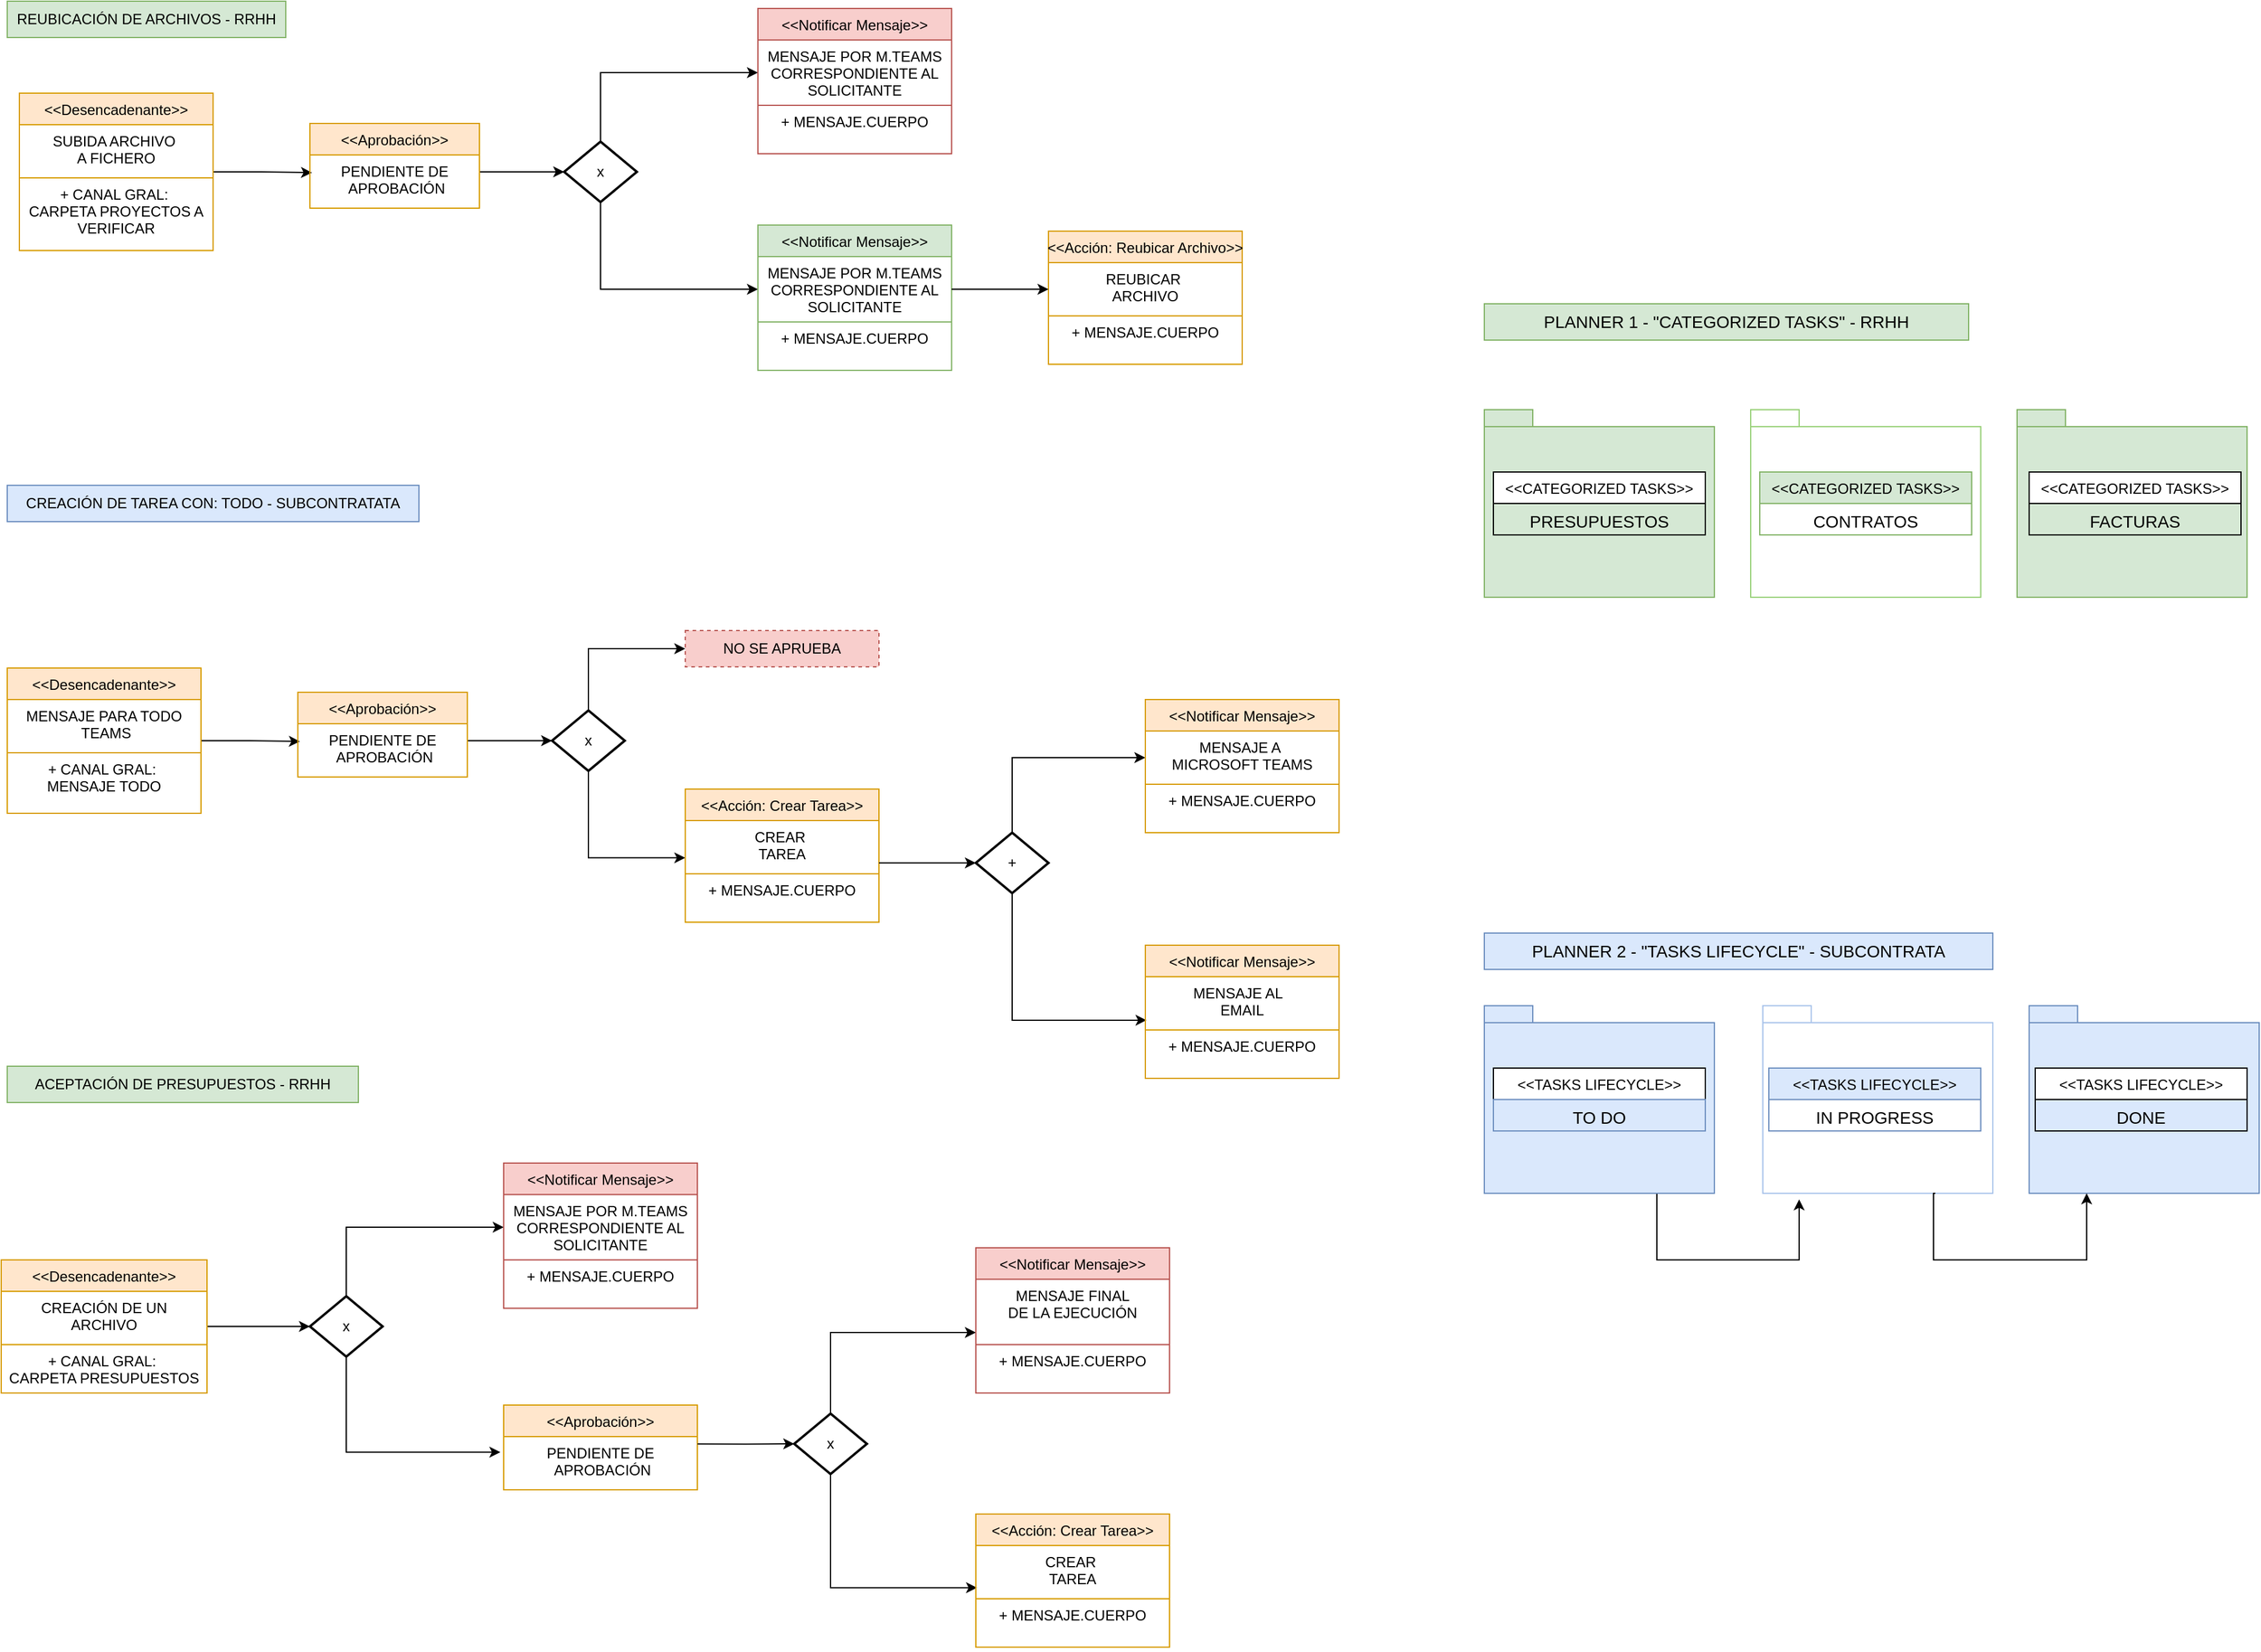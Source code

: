 <mxfile version="15.9.4" type="device"><diagram id="XXSmaJyuxLo4tn8EMeCE" name="Page-1"><mxGraphModel dx="1483" dy="770" grid="1" gridSize="10" guides="1" tooltips="1" connect="1" arrows="1" fold="1" page="1" pageScale="1" pageWidth="827" pageHeight="1169" math="0" shadow="0"><root><mxCell id="0"/><mxCell id="1" parent="0"/><mxCell id="rb85PrUYykE3PVggXpJS-1" value="REUBICACIÓN DE ARCHIVOS - RRHH" style="text;html=1;strokeColor=#82b366;fillColor=#d5e8d4;align=center;verticalAlign=middle;whiteSpace=wrap;rounded=0;" vertex="1" parent="1"><mxGeometry x="80" y="40" width="230" height="30" as="geometry"/></mxCell><mxCell id="rb85PrUYykE3PVggXpJS-3" value="ACEPTACIÓN DE PRESUPUESTOS - RRHH" style="text;html=1;strokeColor=#82b366;fillColor=#d5e8d4;align=center;verticalAlign=middle;whiteSpace=wrap;rounded=0;" vertex="1" parent="1"><mxGeometry x="80" y="920" width="290" height="30" as="geometry"/></mxCell><mxCell id="rb85PrUYykE3PVggXpJS-4" value="CREACIÓN DE TAREA CON: TODO - SUBCONTRATATA" style="text;html=1;strokeColor=#6c8ebf;fillColor=#dae8fc;align=center;verticalAlign=middle;whiteSpace=wrap;rounded=0;" vertex="1" parent="1"><mxGeometry x="80" y="440" width="340" height="30" as="geometry"/></mxCell><mxCell id="rb85PrUYykE3PVggXpJS-18" style="edgeStyle=orthogonalEdgeStyle;rounded=0;orthogonalLoop=1;jettySize=auto;html=1;entryX=0.012;entryY=0.333;entryDx=0;entryDy=0;entryPerimeter=0;" edge="1" parent="1" source="rb85PrUYykE3PVggXpJS-11" target="rb85PrUYykE3PVggXpJS-16"><mxGeometry relative="1" as="geometry"><mxPoint x="290" y="671" as="targetPoint"/><Array as="points"/></mxGeometry></mxCell><mxCell id="rb85PrUYykE3PVggXpJS-11" value="&lt;&lt;Desencadenante&gt;&gt;" style="swimlane;fontStyle=0;childLayout=stackLayout;horizontal=1;startSize=26;fillColor=#ffe6cc;horizontalStack=0;resizeParent=1;resizeParentMax=0;resizeLast=0;collapsible=1;marginBottom=0;strokeColor=#d79b00;" vertex="1" parent="1"><mxGeometry x="80" y="591" width="160" height="120" as="geometry"/></mxCell><mxCell id="rb85PrUYykE3PVggXpJS-12" value="MENSAJE PARA TODO&#10; TEAMS" style="text;strokeColor=none;fillColor=none;align=center;verticalAlign=top;spacingLeft=4;spacingRight=4;overflow=hidden;rotatable=0;points=[[0,0.5],[1,0.5]];portConstraint=eastwest;" vertex="1" parent="rb85PrUYykE3PVggXpJS-11"><mxGeometry y="26" width="160" height="44" as="geometry"/></mxCell><mxCell id="rb85PrUYykE3PVggXpJS-14" value="+ CANAL GRAL: &#10;MENSAJE TODO" style="text;strokeColor=#d79b00;fillColor=none;align=center;verticalAlign=top;spacingLeft=4;spacingRight=4;overflow=hidden;rotatable=0;points=[[0,0.5],[1,0.5]];portConstraint=eastwest;" vertex="1" parent="rb85PrUYykE3PVggXpJS-11"><mxGeometry y="70" width="160" height="50" as="geometry"/></mxCell><mxCell id="rb85PrUYykE3PVggXpJS-20" style="edgeStyle=orthogonalEdgeStyle;rounded=0;orthogonalLoop=1;jettySize=auto;html=1;entryX=0;entryY=0.5;entryDx=0;entryDy=0;entryPerimeter=0;" edge="1" parent="1" source="rb85PrUYykE3PVggXpJS-15" target="rb85PrUYykE3PVggXpJS-19"><mxGeometry relative="1" as="geometry"><Array as="points"><mxPoint x="480" y="651"/><mxPoint x="480" y="651"/></Array></mxGeometry></mxCell><mxCell id="rb85PrUYykE3PVggXpJS-15" value="&lt;&lt;Aprobación&gt;&gt;" style="swimlane;fontStyle=0;childLayout=stackLayout;horizontal=1;startSize=26;fillColor=#ffe6cc;horizontalStack=0;resizeParent=1;resizeParentMax=0;resizeLast=0;collapsible=1;marginBottom=0;strokeColor=#d79b00;" vertex="1" parent="1"><mxGeometry x="320" y="611" width="140" height="70" as="geometry"/></mxCell><mxCell id="rb85PrUYykE3PVggXpJS-16" value="PENDIENTE DE&#10; APROBACIÓN" style="text;strokeColor=none;fillColor=none;align=center;verticalAlign=top;spacingLeft=4;spacingRight=4;overflow=hidden;rotatable=0;points=[[0,0.5],[1,0.5]];portConstraint=eastwest;" vertex="1" parent="rb85PrUYykE3PVggXpJS-15"><mxGeometry y="26" width="140" height="44" as="geometry"/></mxCell><mxCell id="rb85PrUYykE3PVggXpJS-22" style="edgeStyle=orthogonalEdgeStyle;rounded=0;orthogonalLoop=1;jettySize=auto;html=1;exitX=0.5;exitY=0;exitDx=0;exitDy=0;exitPerimeter=0;entryX=0;entryY=0.5;entryDx=0;entryDy=0;" edge="1" parent="1" source="rb85PrUYykE3PVggXpJS-19" target="rb85PrUYykE3PVggXpJS-21"><mxGeometry relative="1" as="geometry"/></mxCell><mxCell id="rb85PrUYykE3PVggXpJS-25" style="edgeStyle=orthogonalEdgeStyle;rounded=0;orthogonalLoop=1;jettySize=auto;html=1;exitX=0.5;exitY=1;exitDx=0;exitDy=0;exitPerimeter=0;entryX=0;entryY=0.318;entryDx=0;entryDy=0;entryPerimeter=0;" edge="1" parent="1" source="rb85PrUYykE3PVggXpJS-19"><mxGeometry relative="1" as="geometry"><mxPoint x="640" y="747.812" as="targetPoint"/><Array as="points"><mxPoint x="560" y="748"/></Array></mxGeometry></mxCell><mxCell id="rb85PrUYykE3PVggXpJS-19" value="x" style="strokeWidth=2;html=1;shape=mxgraph.flowchart.decision;whiteSpace=wrap;" vertex="1" parent="1"><mxGeometry x="530" y="626" width="60" height="50" as="geometry"/></mxCell><mxCell id="rb85PrUYykE3PVggXpJS-21" value="NO SE APRUEBA" style="text;html=1;strokeColor=#b85450;fillColor=#f8cecc;align=center;verticalAlign=middle;whiteSpace=wrap;rounded=0;dashed=1;" vertex="1" parent="1"><mxGeometry x="640" y="560" width="160" height="30" as="geometry"/></mxCell><mxCell id="rb85PrUYykE3PVggXpJS-26" value="&lt;&lt;Acción: Crear Tarea&gt;&gt;" style="swimlane;fontStyle=0;childLayout=stackLayout;horizontal=1;startSize=26;fillColor=#ffe6cc;horizontalStack=0;resizeParent=1;resizeParentMax=0;resizeLast=0;collapsible=1;marginBottom=0;strokeColor=#d79b00;" vertex="1" parent="1"><mxGeometry x="640" y="691" width="160" height="110" as="geometry"/></mxCell><mxCell id="rb85PrUYykE3PVggXpJS-27" value="CREAR &#10;TAREA" style="text;strokeColor=none;fillColor=none;align=center;verticalAlign=top;spacingLeft=4;spacingRight=4;overflow=hidden;rotatable=0;points=[[0,0.5],[1,0.5]];portConstraint=eastwest;" vertex="1" parent="rb85PrUYykE3PVggXpJS-26"><mxGeometry y="26" width="160" height="44" as="geometry"/></mxCell><mxCell id="rb85PrUYykE3PVggXpJS-28" value="+ MENSAJE.CUERPO" style="text;strokeColor=#d79b00;fillColor=none;align=center;verticalAlign=top;spacingLeft=4;spacingRight=4;overflow=hidden;rotatable=0;points=[[0,0.5],[1,0.5]];portConstraint=eastwest;" vertex="1" parent="rb85PrUYykE3PVggXpJS-26"><mxGeometry y="70" width="160" height="40" as="geometry"/></mxCell><mxCell id="rb85PrUYykE3PVggXpJS-29" style="edgeStyle=orthogonalEdgeStyle;rounded=0;orthogonalLoop=1;jettySize=auto;html=1;entryX=0;entryY=0.5;entryDx=0;entryDy=0;entryPerimeter=0;" edge="1" parent="1" target="rb85PrUYykE3PVggXpJS-32" source="rb85PrUYykE3PVggXpJS-27"><mxGeometry relative="1" as="geometry"><mxPoint x="810" y="752" as="sourcePoint"/><Array as="points"><mxPoint x="830" y="752"/><mxPoint x="830" y="752"/></Array></mxGeometry></mxCell><mxCell id="rb85PrUYykE3PVggXpJS-30" style="edgeStyle=orthogonalEdgeStyle;rounded=0;orthogonalLoop=1;jettySize=auto;html=1;exitX=0.5;exitY=0;exitDx=0;exitDy=0;exitPerimeter=0;entryX=0;entryY=0.5;entryDx=0;entryDy=0;" edge="1" parent="1" source="rb85PrUYykE3PVggXpJS-32" target="rb85PrUYykE3PVggXpJS-39"><mxGeometry relative="1" as="geometry"><mxPoint x="1000" y="671" as="targetPoint"/><Array as="points"><mxPoint x="910" y="665"/></Array></mxGeometry></mxCell><mxCell id="rb85PrUYykE3PVggXpJS-166" style="edgeStyle=orthogonalEdgeStyle;rounded=0;orthogonalLoop=1;jettySize=auto;html=1;exitX=0.5;exitY=1;exitDx=0;exitDy=0;exitPerimeter=0;entryX=0.006;entryY=0.818;entryDx=0;entryDy=0;entryPerimeter=0;" edge="1" parent="1" source="rb85PrUYykE3PVggXpJS-32" target="rb85PrUYykE3PVggXpJS-164"><mxGeometry relative="1" as="geometry"/></mxCell><mxCell id="rb85PrUYykE3PVggXpJS-32" value="+" style="strokeWidth=2;html=1;shape=mxgraph.flowchart.decision;whiteSpace=wrap;" vertex="1" parent="1"><mxGeometry x="880" y="727" width="60" height="50" as="geometry"/></mxCell><mxCell id="rb85PrUYykE3PVggXpJS-38" value="&lt;&lt;Notificar Mensaje&gt;&gt;" style="swimlane;fontStyle=0;childLayout=stackLayout;horizontal=1;startSize=26;fillColor=#ffe6cc;horizontalStack=0;resizeParent=1;resizeParentMax=0;resizeLast=0;collapsible=1;marginBottom=0;strokeColor=#d79b00;" vertex="1" parent="1"><mxGeometry x="1020" y="617" width="160" height="110" as="geometry"/></mxCell><mxCell id="rb85PrUYykE3PVggXpJS-39" value="MENSAJE A &#10;MICROSOFT TEAMS" style="text;strokeColor=none;fillColor=none;align=center;verticalAlign=top;spacingLeft=4;spacingRight=4;overflow=hidden;rotatable=0;points=[[0,0.5],[1,0.5]];portConstraint=eastwest;" vertex="1" parent="rb85PrUYykE3PVggXpJS-38"><mxGeometry y="26" width="160" height="44" as="geometry"/></mxCell><mxCell id="rb85PrUYykE3PVggXpJS-40" value="+ MENSAJE.CUERPO" style="text;strokeColor=#d79b00;fillColor=none;align=center;verticalAlign=top;spacingLeft=4;spacingRight=4;overflow=hidden;rotatable=0;points=[[0,0.5],[1,0.5]];portConstraint=eastwest;" vertex="1" parent="rb85PrUYykE3PVggXpJS-38"><mxGeometry y="70" width="160" height="40" as="geometry"/></mxCell><mxCell id="rb85PrUYykE3PVggXpJS-44" style="edgeStyle=orthogonalEdgeStyle;rounded=0;orthogonalLoop=1;jettySize=auto;html=1;entryX=0.012;entryY=0.333;entryDx=0;entryDy=0;entryPerimeter=0;" edge="1" parent="1" source="rb85PrUYykE3PVggXpJS-45" target="rb85PrUYykE3PVggXpJS-50"><mxGeometry relative="1" as="geometry"><mxPoint x="300" y="201" as="targetPoint"/><Array as="points"/></mxGeometry></mxCell><mxCell id="rb85PrUYykE3PVggXpJS-45" value="&lt;&lt;Desencadenante&gt;&gt;" style="swimlane;fontStyle=0;childLayout=stackLayout;horizontal=1;startSize=26;fillColor=#ffe6cc;horizontalStack=0;resizeParent=1;resizeParentMax=0;resizeLast=0;collapsible=1;marginBottom=0;strokeColor=#d79b00;" vertex="1" parent="1"><mxGeometry x="90" y="116" width="160" height="130" as="geometry"/></mxCell><mxCell id="rb85PrUYykE3PVggXpJS-46" value="SUBIDA ARCHIVO &#10;A FICHERO" style="text;strokeColor=none;fillColor=none;align=center;verticalAlign=top;spacingLeft=4;spacingRight=4;overflow=hidden;rotatable=0;points=[[0,0.5],[1,0.5]];portConstraint=eastwest;" vertex="1" parent="rb85PrUYykE3PVggXpJS-45"><mxGeometry y="26" width="160" height="44" as="geometry"/></mxCell><mxCell id="rb85PrUYykE3PVggXpJS-47" value="+ CANAL GRAL: &#10;CARPETA PROYECTOS A&#10;VERIFICAR" style="text;strokeColor=#d79b00;fillColor=none;align=center;verticalAlign=top;spacingLeft=4;spacingRight=4;overflow=hidden;rotatable=0;points=[[0,0.5],[1,0.5]];portConstraint=eastwest;" vertex="1" parent="rb85PrUYykE3PVggXpJS-45"><mxGeometry y="70" width="160" height="60" as="geometry"/></mxCell><mxCell id="rb85PrUYykE3PVggXpJS-48" style="edgeStyle=orthogonalEdgeStyle;rounded=0;orthogonalLoop=1;jettySize=auto;html=1;entryX=0;entryY=0.5;entryDx=0;entryDy=0;entryPerimeter=0;" edge="1" parent="1" source="rb85PrUYykE3PVggXpJS-49" target="rb85PrUYykE3PVggXpJS-53"><mxGeometry relative="1" as="geometry"><Array as="points"><mxPoint x="490" y="181"/><mxPoint x="490" y="181"/></Array></mxGeometry></mxCell><mxCell id="rb85PrUYykE3PVggXpJS-49" value="&lt;&lt;Aprobación&gt;&gt;" style="swimlane;fontStyle=0;childLayout=stackLayout;horizontal=1;startSize=26;fillColor=#ffe6cc;horizontalStack=0;resizeParent=1;resizeParentMax=0;resizeLast=0;collapsible=1;marginBottom=0;strokeColor=#d79b00;" vertex="1" parent="1"><mxGeometry x="330" y="141" width="140" height="70" as="geometry"/></mxCell><mxCell id="rb85PrUYykE3PVggXpJS-50" value="PENDIENTE DE&#10; APROBACIÓN" style="text;strokeColor=none;fillColor=none;align=center;verticalAlign=top;spacingLeft=4;spacingRight=4;overflow=hidden;rotatable=0;points=[[0,0.5],[1,0.5]];portConstraint=eastwest;" vertex="1" parent="rb85PrUYykE3PVggXpJS-49"><mxGeometry y="26" width="140" height="44" as="geometry"/></mxCell><mxCell id="rb85PrUYykE3PVggXpJS-71" style="edgeStyle=orthogonalEdgeStyle;rounded=0;orthogonalLoop=1;jettySize=auto;html=1;exitX=0.5;exitY=0;exitDx=0;exitDy=0;exitPerimeter=0;entryX=0;entryY=0.5;entryDx=0;entryDy=0;" edge="1" parent="1" source="rb85PrUYykE3PVggXpJS-53" target="rb85PrUYykE3PVggXpJS-69"><mxGeometry relative="1" as="geometry"/></mxCell><mxCell id="rb85PrUYykE3PVggXpJS-79" style="edgeStyle=orthogonalEdgeStyle;rounded=0;orthogonalLoop=1;jettySize=auto;html=1;exitX=0.5;exitY=1;exitDx=0;exitDy=0;exitPerimeter=0;entryX=0;entryY=0.5;entryDx=0;entryDy=0;" edge="1" parent="1" source="rb85PrUYykE3PVggXpJS-53" target="rb85PrUYykE3PVggXpJS-76"><mxGeometry relative="1" as="geometry"/></mxCell><mxCell id="rb85PrUYykE3PVggXpJS-53" value="x" style="strokeWidth=2;html=1;shape=mxgraph.flowchart.decision;whiteSpace=wrap;" vertex="1" parent="1"><mxGeometry x="540" y="156" width="60" height="50" as="geometry"/></mxCell><mxCell id="rb85PrUYykE3PVggXpJS-55" value="&lt;&lt;Acción: Reubicar Archivo&gt;&gt;" style="swimlane;fontStyle=0;childLayout=stackLayout;horizontal=1;startSize=26;fillColor=#ffe6cc;horizontalStack=0;resizeParent=1;resizeParentMax=0;resizeLast=0;collapsible=1;marginBottom=0;strokeColor=#d79b00;" vertex="1" parent="1"><mxGeometry x="940" y="230" width="160" height="110" as="geometry"/></mxCell><mxCell id="rb85PrUYykE3PVggXpJS-72" value="REUBICAR &#10;ARCHIVO" style="text;strokeColor=none;fillColor=none;align=center;verticalAlign=top;spacingLeft=4;spacingRight=4;overflow=hidden;rotatable=0;points=[[0,0.5],[1,0.5]];portConstraint=eastwest;" vertex="1" parent="rb85PrUYykE3PVggXpJS-55"><mxGeometry y="26" width="160" height="44" as="geometry"/></mxCell><mxCell id="rb85PrUYykE3PVggXpJS-57" value="+ MENSAJE.CUERPO" style="text;strokeColor=#d79b00;fillColor=none;align=center;verticalAlign=top;spacingLeft=4;spacingRight=4;overflow=hidden;rotatable=0;points=[[0,0.5],[1,0.5]];portConstraint=eastwest;" vertex="1" parent="rb85PrUYykE3PVggXpJS-55"><mxGeometry y="70" width="160" height="40" as="geometry"/></mxCell><mxCell id="rb85PrUYykE3PVggXpJS-68" value="&lt;&lt;Notificar Mensaje&gt;&gt;" style="swimlane;fontStyle=0;childLayout=stackLayout;horizontal=1;startSize=26;fillColor=#f8cecc;horizontalStack=0;resizeParent=1;resizeParentMax=0;resizeLast=0;collapsible=1;marginBottom=0;strokeColor=#b85450;" vertex="1" parent="1"><mxGeometry x="700" y="46" width="160" height="120" as="geometry"/></mxCell><mxCell id="rb85PrUYykE3PVggXpJS-69" value="MENSAJE POR M.TEAMS&#10; CORRESPONDIENTE AL &#10;SOLICITANTE" style="text;strokeColor=none;fillColor=none;align=center;verticalAlign=top;spacingLeft=4;spacingRight=4;overflow=hidden;rotatable=0;points=[[0,0.5],[1,0.5]];portConstraint=eastwest;" vertex="1" parent="rb85PrUYykE3PVggXpJS-68"><mxGeometry y="26" width="160" height="54" as="geometry"/></mxCell><mxCell id="rb85PrUYykE3PVggXpJS-70" value="+ MENSAJE.CUERPO" style="text;strokeColor=#b85450;fillColor=none;align=center;verticalAlign=top;spacingLeft=4;spacingRight=4;overflow=hidden;rotatable=0;points=[[0,0.5],[1,0.5]];portConstraint=eastwest;" vertex="1" parent="rb85PrUYykE3PVggXpJS-68"><mxGeometry y="80" width="160" height="40" as="geometry"/></mxCell><mxCell id="rb85PrUYykE3PVggXpJS-75" value="&lt;&lt;Notificar Mensaje&gt;&gt;" style="swimlane;fontStyle=0;childLayout=stackLayout;horizontal=1;startSize=26;fillColor=#d5e8d4;horizontalStack=0;resizeParent=1;resizeParentMax=0;resizeLast=0;collapsible=1;marginBottom=0;strokeColor=#82b366;" vertex="1" parent="1"><mxGeometry x="700" y="225" width="160" height="120" as="geometry"/></mxCell><mxCell id="rb85PrUYykE3PVggXpJS-76" value="MENSAJE POR M.TEAMS&#10; CORRESPONDIENTE AL &#10;SOLICITANTE" style="text;strokeColor=#82b366;fillColor=none;align=center;verticalAlign=top;spacingLeft=4;spacingRight=4;overflow=hidden;rotatable=0;points=[[0,0.5],[1,0.5]];portConstraint=eastwest;" vertex="1" parent="rb85PrUYykE3PVggXpJS-75"><mxGeometry y="26" width="160" height="54" as="geometry"/></mxCell><mxCell id="rb85PrUYykE3PVggXpJS-77" value="+ MENSAJE.CUERPO" style="text;strokeColor=#82b366;fillColor=none;align=center;verticalAlign=top;spacingLeft=4;spacingRight=4;overflow=hidden;rotatable=0;points=[[0,0.5],[1,0.5]];portConstraint=eastwest;" vertex="1" parent="rb85PrUYykE3PVggXpJS-75"><mxGeometry y="80" width="160" height="40" as="geometry"/></mxCell><mxCell id="rb85PrUYykE3PVggXpJS-78" style="edgeStyle=orthogonalEdgeStyle;rounded=0;orthogonalLoop=1;jettySize=auto;html=1;exitX=1;exitY=0.5;exitDx=0;exitDy=0;entryX=0;entryY=0.5;entryDx=0;entryDy=0;" edge="1" parent="1" source="rb85PrUYykE3PVggXpJS-76" target="rb85PrUYykE3PVggXpJS-72"><mxGeometry relative="1" as="geometry"/></mxCell><mxCell id="rb85PrUYykE3PVggXpJS-142" style="edgeStyle=orthogonalEdgeStyle;rounded=0;orthogonalLoop=1;jettySize=auto;html=1;entryX=0;entryY=0.5;entryDx=0;entryDy=0;entryPerimeter=0;" edge="1" parent="1" source="rb85PrUYykE3PVggXpJS-122" target="rb85PrUYykE3PVggXpJS-130"><mxGeometry relative="1" as="geometry"/></mxCell><mxCell id="rb85PrUYykE3PVggXpJS-122" value="&lt;&lt;Desencadenante&gt;&gt;" style="swimlane;fontStyle=0;childLayout=stackLayout;horizontal=1;startSize=26;fillColor=#ffe6cc;horizontalStack=0;resizeParent=1;resizeParentMax=0;resizeLast=0;collapsible=1;marginBottom=0;strokeColor=#d79b00;" vertex="1" parent="1"><mxGeometry x="75" y="1080" width="170" height="110" as="geometry"/></mxCell><mxCell id="rb85PrUYykE3PVggXpJS-123" value="CREACIÓN DE UN &#10;ARCHIVO" style="text;strokeColor=none;fillColor=none;align=center;verticalAlign=top;spacingLeft=4;spacingRight=4;overflow=hidden;rotatable=0;points=[[0,0.5],[1,0.5]];portConstraint=eastwest;" vertex="1" parent="rb85PrUYykE3PVggXpJS-122"><mxGeometry y="26" width="170" height="44" as="geometry"/></mxCell><mxCell id="rb85PrUYykE3PVggXpJS-124" value="+ CANAL GRAL: &#10;CARPETA PRESUPUESTOS" style="text;strokeColor=#d79b00;fillColor=none;align=center;verticalAlign=top;spacingLeft=4;spacingRight=4;overflow=hidden;rotatable=0;points=[[0,0.5],[1,0.5]];portConstraint=eastwest;" vertex="1" parent="rb85PrUYykE3PVggXpJS-122"><mxGeometry y="70" width="170" height="40" as="geometry"/></mxCell><mxCell id="rb85PrUYykE3PVggXpJS-128" style="edgeStyle=orthogonalEdgeStyle;rounded=0;orthogonalLoop=1;jettySize=auto;html=1;exitX=0.5;exitY=0;exitDx=0;exitDy=0;exitPerimeter=0;entryX=0;entryY=0.5;entryDx=0;entryDy=0;" edge="1" parent="1" source="rb85PrUYykE3PVggXpJS-130" target="rb85PrUYykE3PVggXpJS-135"><mxGeometry relative="1" as="geometry"/></mxCell><mxCell id="rb85PrUYykE3PVggXpJS-145" style="edgeStyle=orthogonalEdgeStyle;rounded=0;orthogonalLoop=1;jettySize=auto;html=1;entryX=-0.017;entryY=0.293;entryDx=0;entryDy=0;entryPerimeter=0;" edge="1" parent="1" source="rb85PrUYykE3PVggXpJS-130" target="rb85PrUYykE3PVggXpJS-144"><mxGeometry relative="1" as="geometry"/></mxCell><mxCell id="rb85PrUYykE3PVggXpJS-130" value="x" style="strokeWidth=2;html=1;shape=mxgraph.flowchart.decision;whiteSpace=wrap;" vertex="1" parent="1"><mxGeometry x="330" y="1110" width="60" height="50" as="geometry"/></mxCell><mxCell id="rb85PrUYykE3PVggXpJS-134" value="&lt;&lt;Notificar Mensaje&gt;&gt;" style="swimlane;fontStyle=0;childLayout=stackLayout;horizontal=1;startSize=26;fillColor=#f8cecc;horizontalStack=0;resizeParent=1;resizeParentMax=0;resizeLast=0;collapsible=1;marginBottom=0;strokeColor=#b85450;" vertex="1" parent="1"><mxGeometry x="490" y="1000" width="160" height="120" as="geometry"/></mxCell><mxCell id="rb85PrUYykE3PVggXpJS-135" value="MENSAJE POR M.TEAMS&#10; CORRESPONDIENTE AL &#10;SOLICITANTE" style="text;strokeColor=none;fillColor=none;align=center;verticalAlign=top;spacingLeft=4;spacingRight=4;overflow=hidden;rotatable=0;points=[[0,0.5],[1,0.5]];portConstraint=eastwest;" vertex="1" parent="rb85PrUYykE3PVggXpJS-134"><mxGeometry y="26" width="160" height="54" as="geometry"/></mxCell><mxCell id="rb85PrUYykE3PVggXpJS-136" value="+ MENSAJE.CUERPO" style="text;strokeColor=#b85450;fillColor=none;align=center;verticalAlign=top;spacingLeft=4;spacingRight=4;overflow=hidden;rotatable=0;points=[[0,0.5],[1,0.5]];portConstraint=eastwest;" vertex="1" parent="rb85PrUYykE3PVggXpJS-134"><mxGeometry y="80" width="160" height="40" as="geometry"/></mxCell><mxCell id="rb85PrUYykE3PVggXpJS-143" value="&lt;&lt;Aprobación&gt;&gt;" style="swimlane;fontStyle=0;childLayout=stackLayout;horizontal=1;startSize=26;fillColor=#ffe6cc;horizontalStack=0;resizeParent=1;resizeParentMax=0;resizeLast=0;collapsible=1;marginBottom=0;strokeColor=#d79b00;" vertex="1" parent="1"><mxGeometry x="490" y="1200" width="160" height="70" as="geometry"/></mxCell><mxCell id="rb85PrUYykE3PVggXpJS-144" value="PENDIENTE DE&#10; APROBACIÓN" style="text;strokeColor=none;fillColor=none;align=center;verticalAlign=top;spacingLeft=4;spacingRight=4;overflow=hidden;rotatable=0;points=[[0,0.5],[1,0.5]];portConstraint=eastwest;" vertex="1" parent="rb85PrUYykE3PVggXpJS-143"><mxGeometry y="26" width="160" height="44" as="geometry"/></mxCell><mxCell id="rb85PrUYykE3PVggXpJS-154" style="edgeStyle=orthogonalEdgeStyle;rounded=0;orthogonalLoop=1;jettySize=auto;html=1;exitX=0.5;exitY=0;exitDx=0;exitDy=0;exitPerimeter=0;entryX=0;entryY=0.815;entryDx=0;entryDy=0;entryPerimeter=0;" edge="1" parent="1" source="rb85PrUYykE3PVggXpJS-149" target="rb85PrUYykE3PVggXpJS-152"><mxGeometry relative="1" as="geometry"/></mxCell><mxCell id="rb85PrUYykE3PVggXpJS-162" style="edgeStyle=orthogonalEdgeStyle;rounded=0;orthogonalLoop=1;jettySize=auto;html=1;exitX=0.5;exitY=1;exitDx=0;exitDy=0;exitPerimeter=0;entryX=0.006;entryY=0.793;entryDx=0;entryDy=0;entryPerimeter=0;" edge="1" parent="1" source="rb85PrUYykE3PVggXpJS-149" target="rb85PrUYykE3PVggXpJS-160"><mxGeometry relative="1" as="geometry"/></mxCell><mxCell id="rb85PrUYykE3PVggXpJS-149" value="x" style="strokeWidth=2;html=1;shape=mxgraph.flowchart.decision;whiteSpace=wrap;" vertex="1" parent="1"><mxGeometry x="730" y="1207" width="60" height="50" as="geometry"/></mxCell><mxCell id="rb85PrUYykE3PVggXpJS-150" style="edgeStyle=orthogonalEdgeStyle;rounded=0;orthogonalLoop=1;jettySize=auto;html=1;exitX=1.001;exitY=0.14;exitDx=0;exitDy=0;exitPerimeter=0;entryX=0;entryY=0.5;entryDx=0;entryDy=0;entryPerimeter=0;" edge="1" parent="1" source="rb85PrUYykE3PVggXpJS-144" target="rb85PrUYykE3PVggXpJS-149"><mxGeometry relative="1" as="geometry"><mxPoint x="710" y="1232" as="targetPoint"/></mxGeometry></mxCell><mxCell id="rb85PrUYykE3PVggXpJS-151" value="&lt;&lt;Notificar Mensaje&gt;&gt;" style="swimlane;fontStyle=0;childLayout=stackLayout;horizontal=1;startSize=26;fillColor=#f8cecc;horizontalStack=0;resizeParent=1;resizeParentMax=0;resizeLast=0;collapsible=1;marginBottom=0;strokeColor=#b85450;" vertex="1" parent="1"><mxGeometry x="880" y="1070" width="160" height="120" as="geometry"/></mxCell><mxCell id="rb85PrUYykE3PVggXpJS-152" value="MENSAJE FINAL &#10;DE LA EJECUCIÓN" style="text;strokeColor=none;fillColor=none;align=center;verticalAlign=top;spacingLeft=4;spacingRight=4;overflow=hidden;rotatable=0;points=[[0,0.5],[1,0.5]];portConstraint=eastwest;" vertex="1" parent="rb85PrUYykE3PVggXpJS-151"><mxGeometry y="26" width="160" height="54" as="geometry"/></mxCell><mxCell id="rb85PrUYykE3PVggXpJS-153" value="+ MENSAJE.CUERPO" style="text;strokeColor=#b85450;fillColor=none;align=center;verticalAlign=top;spacingLeft=4;spacingRight=4;overflow=hidden;rotatable=0;points=[[0,0.5],[1,0.5]];portConstraint=eastwest;" vertex="1" parent="rb85PrUYykE3PVggXpJS-151"><mxGeometry y="80" width="160" height="40" as="geometry"/></mxCell><mxCell id="rb85PrUYykE3PVggXpJS-159" value="&lt;&lt;Acción: Crear Tarea&gt;&gt;" style="swimlane;fontStyle=0;childLayout=stackLayout;horizontal=1;startSize=26;fillColor=#ffe6cc;horizontalStack=0;resizeParent=1;resizeParentMax=0;resizeLast=0;collapsible=1;marginBottom=0;strokeColor=#d79b00;" vertex="1" parent="1"><mxGeometry x="880" y="1290" width="160" height="110" as="geometry"/></mxCell><mxCell id="rb85PrUYykE3PVggXpJS-160" value="CREAR &#10;TAREA" style="text;strokeColor=none;fillColor=none;align=center;verticalAlign=top;spacingLeft=4;spacingRight=4;overflow=hidden;rotatable=0;points=[[0,0.5],[1,0.5]];portConstraint=eastwest;" vertex="1" parent="rb85PrUYykE3PVggXpJS-159"><mxGeometry y="26" width="160" height="44" as="geometry"/></mxCell><mxCell id="rb85PrUYykE3PVggXpJS-161" value="+ MENSAJE.CUERPO" style="text;strokeColor=#d79b00;fillColor=none;align=center;verticalAlign=top;spacingLeft=4;spacingRight=4;overflow=hidden;rotatable=0;points=[[0,0.5],[1,0.5]];portConstraint=eastwest;" vertex="1" parent="rb85PrUYykE3PVggXpJS-159"><mxGeometry y="70" width="160" height="40" as="geometry"/></mxCell><mxCell id="rb85PrUYykE3PVggXpJS-163" value="&lt;&lt;Notificar Mensaje&gt;&gt;" style="swimlane;fontStyle=0;childLayout=stackLayout;horizontal=1;startSize=26;fillColor=#ffe6cc;horizontalStack=0;resizeParent=1;resizeParentMax=0;resizeLast=0;collapsible=1;marginBottom=0;strokeColor=#d79b00;" vertex="1" parent="1"><mxGeometry x="1020" y="820" width="160" height="110" as="geometry"/></mxCell><mxCell id="rb85PrUYykE3PVggXpJS-164" value="MENSAJE AL  &#10;EMAIL" style="text;strokeColor=none;fillColor=none;align=center;verticalAlign=top;spacingLeft=4;spacingRight=4;overflow=hidden;rotatable=0;points=[[0,0.5],[1,0.5]];portConstraint=eastwest;" vertex="1" parent="rb85PrUYykE3PVggXpJS-163"><mxGeometry y="26" width="160" height="44" as="geometry"/></mxCell><mxCell id="rb85PrUYykE3PVggXpJS-165" value="+ MENSAJE.CUERPO" style="text;strokeColor=#d79b00;fillColor=none;align=center;verticalAlign=top;spacingLeft=4;spacingRight=4;overflow=hidden;rotatable=0;points=[[0,0.5],[1,0.5]];portConstraint=eastwest;" vertex="1" parent="rb85PrUYykE3PVggXpJS-163"><mxGeometry y="70" width="160" height="40" as="geometry"/></mxCell><mxCell id="rb85PrUYykE3PVggXpJS-169" value="" style="shape=folder;fontStyle=1;spacingTop=10;tabWidth=40;tabHeight=14;tabPosition=left;html=1;strokeColor=#97D077;fillColor=none;" vertex="1" parent="1"><mxGeometry x="1520" y="377.5" width="190" height="155" as="geometry"/></mxCell><mxCell id="rb85PrUYykE3PVggXpJS-170" value="" style="shape=folder;fontStyle=1;spacingTop=10;tabWidth=40;tabHeight=14;tabPosition=left;html=1;strokeColor=#82b366;fillColor=#d5e8d4;" vertex="1" parent="1"><mxGeometry x="1300" y="377.5" width="190" height="155" as="geometry"/></mxCell><mxCell id="rb85PrUYykE3PVggXpJS-171" value="" style="shape=folder;fontStyle=1;spacingTop=10;tabWidth=40;tabHeight=14;tabPosition=left;html=1;strokeColor=#82b366;fillColor=#d5e8d4;" vertex="1" parent="1"><mxGeometry x="1740" y="377.5" width="190" height="155" as="geometry"/></mxCell><mxCell id="rb85PrUYykE3PVggXpJS-178" style="edgeStyle=orthogonalEdgeStyle;rounded=0;orthogonalLoop=1;jettySize=auto;html=1;exitX=0.75;exitY=1;exitDx=0;exitDy=0;exitPerimeter=0;entryX=0.158;entryY=1.032;entryDx=0;entryDy=0;entryPerimeter=0;fontSize=14;" edge="1" parent="1" source="rb85PrUYykE3PVggXpJS-172" target="rb85PrUYykE3PVggXpJS-174"><mxGeometry relative="1" as="geometry"><Array as="points"><mxPoint x="1443" y="1080"/><mxPoint x="1560" y="1080"/></Array></mxGeometry></mxCell><mxCell id="rb85PrUYykE3PVggXpJS-172" value="" style="shape=folder;fontStyle=1;spacingTop=10;tabWidth=40;tabHeight=14;tabPosition=left;html=1;strokeColor=#6c8ebf;fillColor=#dae8fc;" vertex="1" parent="1"><mxGeometry x="1300" y="870" width="190" height="155" as="geometry"/></mxCell><mxCell id="rb85PrUYykE3PVggXpJS-173" value="" style="shape=folder;fontStyle=1;spacingTop=10;tabWidth=40;tabHeight=14;tabPosition=left;html=1;strokeColor=#6c8ebf;fillColor=#dae8fc;" vertex="1" parent="1"><mxGeometry x="1750" y="870" width="190" height="155" as="geometry"/></mxCell><mxCell id="rb85PrUYykE3PVggXpJS-174" value="" style="shape=folder;fontStyle=1;spacingTop=10;tabWidth=40;tabHeight=14;tabPosition=left;html=1;strokeColor=#A9C4EB;fillColor=none;" vertex="1" parent="1"><mxGeometry x="1530" y="870" width="190" height="155" as="geometry"/></mxCell><mxCell id="rb85PrUYykE3PVggXpJS-176" value="&lt;font style=&quot;font-size: 14px&quot;&gt;PLANNER 1 - &quot;CATEGORIZED TASKS&quot; - RRHH&lt;/font&gt;" style="text;html=1;strokeColor=#82b366;fillColor=#d5e8d4;align=center;verticalAlign=middle;whiteSpace=wrap;rounded=0;" vertex="1" parent="1"><mxGeometry x="1300" y="290" width="400" height="30" as="geometry"/></mxCell><mxCell id="rb85PrUYykE3PVggXpJS-177" value="&lt;font style=&quot;font-size: 14px&quot;&gt;PLANNER 2 - &quot;TASKS LIFECYCLE&quot; - SUBCONTRATA&lt;/font&gt;" style="text;html=1;strokeColor=#6c8ebf;fillColor=#dae8fc;align=center;verticalAlign=middle;whiteSpace=wrap;rounded=0;" vertex="1" parent="1"><mxGeometry x="1300" y="810" width="420" height="30" as="geometry"/></mxCell><mxCell id="rb85PrUYykE3PVggXpJS-179" style="edgeStyle=orthogonalEdgeStyle;rounded=0;orthogonalLoop=1;jettySize=auto;html=1;exitX=0.75;exitY=1;exitDx=0;exitDy=0;exitPerimeter=0;entryX=0.25;entryY=1;entryDx=0;entryDy=0;entryPerimeter=0;fontSize=14;" edge="1" parent="1" source="rb85PrUYykE3PVggXpJS-174" target="rb85PrUYykE3PVggXpJS-173"><mxGeometry relative="1" as="geometry"><mxPoint x="1670" y="1070.0" as="sourcePoint"/><mxPoint x="1787.52" y="1074.96" as="targetPoint"/><Array as="points"><mxPoint x="1671" y="1025"/><mxPoint x="1671" y="1080"/><mxPoint x="1798" y="1080"/></Array></mxGeometry></mxCell><mxCell id="rb85PrUYykE3PVggXpJS-180" value="&lt;&lt;CATEGORIZED TASKS&gt;&gt;" style="swimlane;fontStyle=0;childLayout=stackLayout;horizontal=1;startSize=26;horizontalStack=0;resizeParent=1;resizeParentMax=0;resizeLast=0;collapsible=1;marginBottom=0;fontSize=12;" vertex="1" parent="1"><mxGeometry x="1307.5" y="429" width="175" height="52" as="geometry"/></mxCell><mxCell id="rb85PrUYykE3PVggXpJS-181" value="PRESUPUESTOS" style="text;strokeColor=none;fillColor=none;align=center;verticalAlign=top;spacingLeft=4;spacingRight=4;overflow=hidden;rotatable=0;points=[[0,0.5],[1,0.5]];portConstraint=eastwest;fontSize=14;labelBackgroundColor=none;" vertex="1" parent="rb85PrUYykE3PVggXpJS-180"><mxGeometry y="26" width="175" height="26" as="geometry"/></mxCell><mxCell id="rb85PrUYykE3PVggXpJS-184" value="&lt;&lt;CATEGORIZED TASKS&gt;&gt;" style="swimlane;fontStyle=0;childLayout=stackLayout;horizontal=1;startSize=26;horizontalStack=0;resizeParent=1;resizeParentMax=0;resizeLast=0;collapsible=1;marginBottom=0;fontSize=12;fillColor=#d5e8d4;strokeColor=#82b366;" vertex="1" parent="1"><mxGeometry x="1527.5" y="429" width="175" height="52" as="geometry"/></mxCell><mxCell id="rb85PrUYykE3PVggXpJS-185" value="CONTRATOS" style="text;strokeColor=none;fillColor=none;align=center;verticalAlign=top;spacingLeft=4;spacingRight=4;overflow=hidden;rotatable=0;points=[[0,0.5],[1,0.5]];portConstraint=eastwest;fontSize=14;" vertex="1" parent="rb85PrUYykE3PVggXpJS-184"><mxGeometry y="26" width="175" height="26" as="geometry"/></mxCell><mxCell id="rb85PrUYykE3PVggXpJS-186" value="&lt;&lt;CATEGORIZED TASKS&gt;&gt;" style="swimlane;fontStyle=0;childLayout=stackLayout;horizontal=1;startSize=26;horizontalStack=0;resizeParent=1;resizeParentMax=0;resizeLast=0;collapsible=1;marginBottom=0;fontSize=12;" vertex="1" parent="1"><mxGeometry x="1750" y="429" width="175" height="52" as="geometry"/></mxCell><mxCell id="rb85PrUYykE3PVggXpJS-187" value="FACTURAS" style="text;strokeColor=none;fillColor=none;align=center;verticalAlign=top;spacingLeft=4;spacingRight=4;overflow=hidden;rotatable=0;points=[[0,0.5],[1,0.5]];portConstraint=eastwest;fontSize=14;" vertex="1" parent="rb85PrUYykE3PVggXpJS-186"><mxGeometry y="26" width="175" height="26" as="geometry"/></mxCell><mxCell id="rb85PrUYykE3PVggXpJS-188" value="&lt;&lt;TASKS LIFECYCLE&gt;&gt;" style="swimlane;fontStyle=0;childLayout=stackLayout;horizontal=1;startSize=26;horizontalStack=0;resizeParent=1;resizeParentMax=0;resizeLast=0;collapsible=1;marginBottom=0;fontSize=12;" vertex="1" parent="1"><mxGeometry x="1307.5" y="921.5" width="175" height="52" as="geometry"/></mxCell><mxCell id="rb85PrUYykE3PVggXpJS-189" value="TO DO" style="text;align=center;verticalAlign=top;spacingLeft=4;spacingRight=4;overflow=hidden;rotatable=0;points=[[0,0.5],[1,0.5]];portConstraint=eastwest;fontSize=14;labelBackgroundColor=none;fillColor=#dae8fc;strokeColor=#6c8ebf;" vertex="1" parent="rb85PrUYykE3PVggXpJS-188"><mxGeometry y="26" width="175" height="26" as="geometry"/></mxCell><mxCell id="rb85PrUYykE3PVggXpJS-190" value="&lt;&lt;TASKS LIFECYCLE&gt;&gt;" style="swimlane;fontStyle=0;childLayout=stackLayout;horizontal=1;startSize=26;horizontalStack=0;resizeParent=1;resizeParentMax=0;resizeLast=0;collapsible=1;marginBottom=0;fontSize=12;" vertex="1" parent="1"><mxGeometry x="1755" y="921.5" width="175" height="52" as="geometry"/></mxCell><mxCell id="rb85PrUYykE3PVggXpJS-191" value="DONE" style="text;align=center;verticalAlign=top;spacingLeft=4;spacingRight=4;overflow=hidden;rotatable=0;points=[[0,0.5],[1,0.5]];portConstraint=eastwest;fontSize=14;labelBackgroundColor=none;" vertex="1" parent="rb85PrUYykE3PVggXpJS-190"><mxGeometry y="26" width="175" height="26" as="geometry"/></mxCell><mxCell id="rb85PrUYykE3PVggXpJS-192" value="&lt;&lt;TASKS LIFECYCLE&gt;&gt;" style="swimlane;fontStyle=0;childLayout=stackLayout;horizontal=1;startSize=26;horizontalStack=0;resizeParent=1;resizeParentMax=0;resizeLast=0;collapsible=1;marginBottom=0;fontSize=12;fillColor=#dae8fc;strokeColor=#6c8ebf;" vertex="1" parent="1"><mxGeometry x="1535" y="921.5" width="175" height="52" as="geometry"/></mxCell><mxCell id="rb85PrUYykE3PVggXpJS-193" value="IN PROGRESS" style="text;align=center;verticalAlign=top;spacingLeft=4;spacingRight=4;overflow=hidden;rotatable=0;points=[[0,0.5],[1,0.5]];portConstraint=eastwest;fontSize=14;labelBackgroundColor=none;" vertex="1" parent="rb85PrUYykE3PVggXpJS-192"><mxGeometry y="26" width="175" height="26" as="geometry"/></mxCell></root></mxGraphModel></diagram></mxfile>